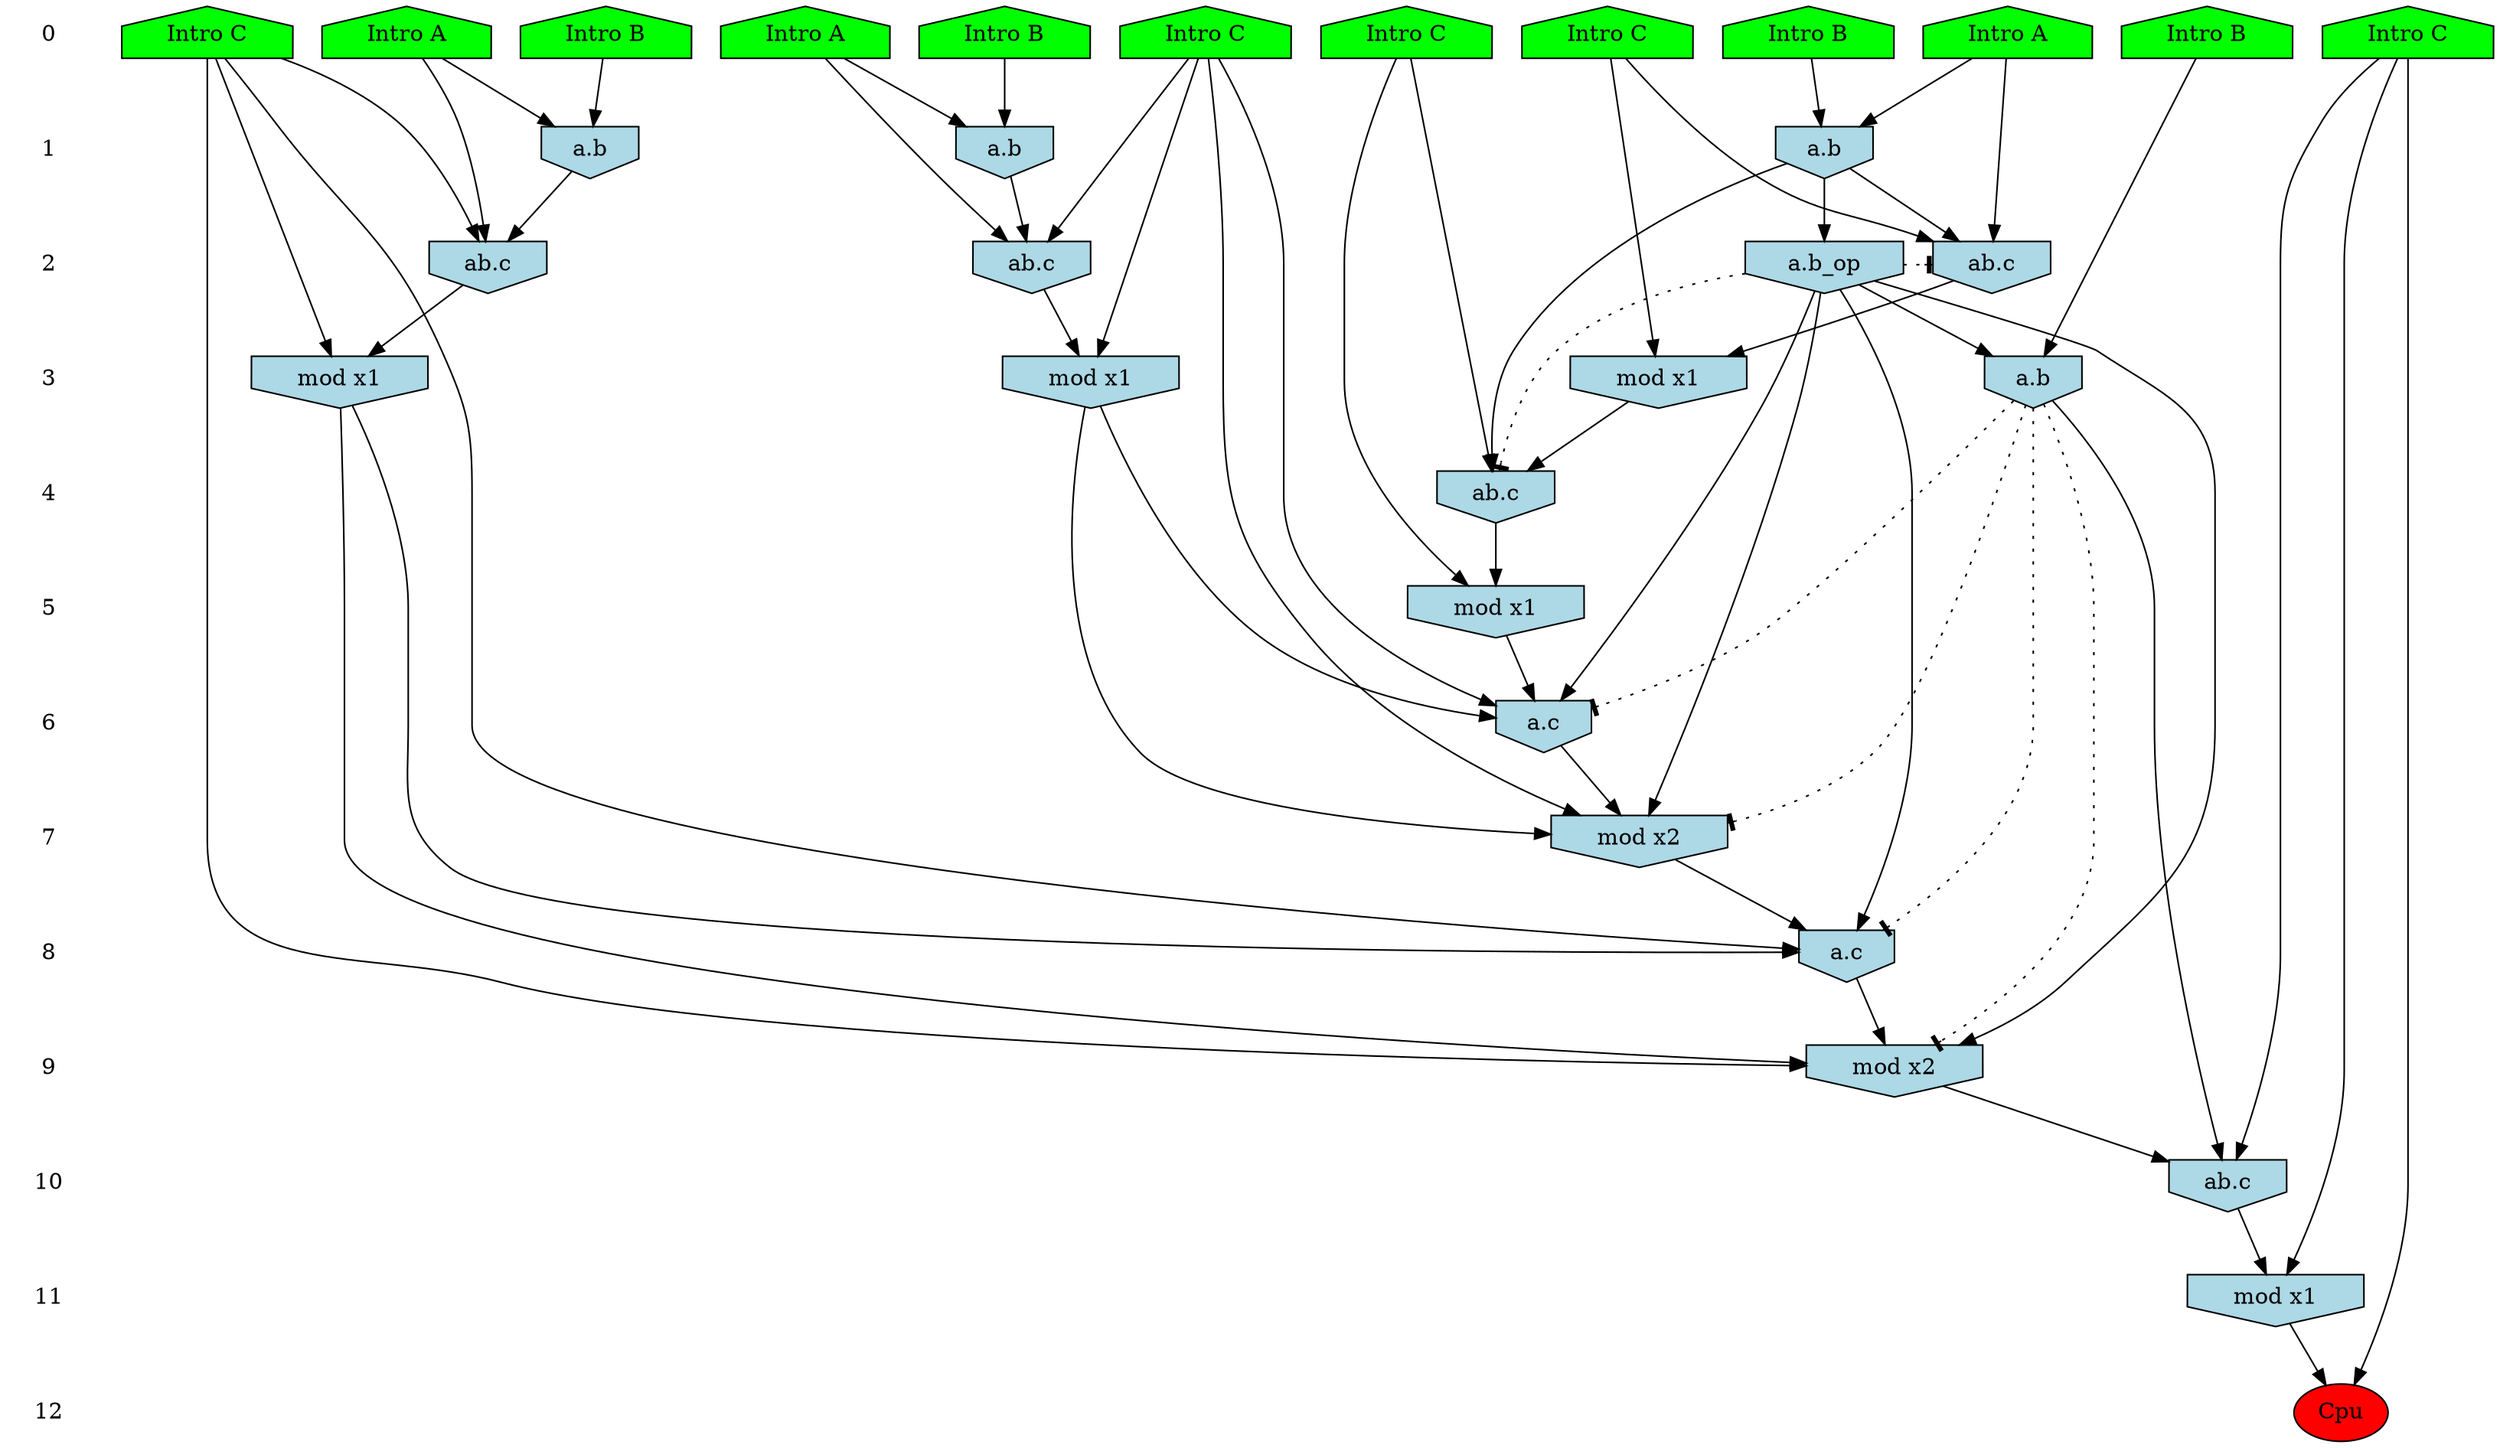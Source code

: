 /* Compression of 1 causal flows obtained in average at 1.231894E+01 t.u */
/* Compressed causal flows were: [1833] */
digraph G{
 ranksep=.5 ; 
{ rank = same ; "0" [shape=plaintext] ; node_1 [label ="Intro B", shape=house, style=filled, fillcolor=green] ;
node_2 [label ="Intro A", shape=house, style=filled, fillcolor=green] ;
node_3 [label ="Intro B", shape=house, style=filled, fillcolor=green] ;
node_4 [label ="Intro A", shape=house, style=filled, fillcolor=green] ;
node_5 [label ="Intro B", shape=house, style=filled, fillcolor=green] ;
node_6 [label ="Intro A", shape=house, style=filled, fillcolor=green] ;
node_7 [label ="Intro B", shape=house, style=filled, fillcolor=green] ;
node_8 [label ="Intro C", shape=house, style=filled, fillcolor=green] ;
node_9 [label ="Intro C", shape=house, style=filled, fillcolor=green] ;
node_10 [label ="Intro C", shape=house, style=filled, fillcolor=green] ;
node_11 [label ="Intro C", shape=house, style=filled, fillcolor=green] ;
node_12 [label ="Intro C", shape=house, style=filled, fillcolor=green] ;
}
{ rank = same ; "1" [shape=plaintext] ; node_13 [label="a.b", shape=invhouse, style=filled, fillcolor = lightblue] ;
node_14 [label="a.b", shape=invhouse, style=filled, fillcolor = lightblue] ;
node_15 [label="a.b", shape=invhouse, style=filled, fillcolor = lightblue] ;
}
{ rank = same ; "2" [shape=plaintext] ; node_16 [label="ab.c", shape=invhouse, style=filled, fillcolor = lightblue] ;
node_17 [label="ab.c", shape=invhouse, style=filled, fillcolor = lightblue] ;
node_20 [label="ab.c", shape=invhouse, style=filled, fillcolor = lightblue] ;
node_24 [label="a.b_op", shape=invhouse, style=filled, fillcolor = lightblue] ;
}
{ rank = same ; "3" [shape=plaintext] ; node_18 [label="mod x1", shape=invhouse, style=filled, fillcolor = lightblue] ;
node_21 [label="mod x1", shape=invhouse, style=filled, fillcolor = lightblue] ;
node_22 [label="mod x1", shape=invhouse, style=filled, fillcolor = lightblue] ;
node_29 [label="a.b", shape=invhouse, style=filled, fillcolor = lightblue] ;
}
{ rank = same ; "4" [shape=plaintext] ; node_19 [label="ab.c", shape=invhouse, style=filled, fillcolor = lightblue] ;
}
{ rank = same ; "5" [shape=plaintext] ; node_23 [label="mod x1", shape=invhouse, style=filled, fillcolor = lightblue] ;
}
{ rank = same ; "6" [shape=plaintext] ; node_25 [label="a.c", shape=invhouse, style=filled, fillcolor = lightblue] ;
}
{ rank = same ; "7" [shape=plaintext] ; node_26 [label="mod x2", shape=invhouse, style=filled, fillcolor = lightblue] ;
}
{ rank = same ; "8" [shape=plaintext] ; node_27 [label="a.c", shape=invhouse, style=filled, fillcolor = lightblue] ;
}
{ rank = same ; "9" [shape=plaintext] ; node_28 [label="mod x2", shape=invhouse, style=filled, fillcolor = lightblue] ;
}
{ rank = same ; "10" [shape=plaintext] ; node_30 [label="ab.c", shape=invhouse, style=filled, fillcolor = lightblue] ;
}
{ rank = same ; "11" [shape=plaintext] ; node_31 [label="mod x1", shape=invhouse, style=filled, fillcolor = lightblue] ;
}
{ rank = same ; "12" [shape=plaintext] ; node_32 [label ="Cpu", style=filled, fillcolor=red] ;
}
"0" -> "1" [style="invis"]; 
"1" -> "2" [style="invis"]; 
"2" -> "3" [style="invis"]; 
"3" -> "4" [style="invis"]; 
"4" -> "5" [style="invis"]; 
"5" -> "6" [style="invis"]; 
"6" -> "7" [style="invis"]; 
"7" -> "8" [style="invis"]; 
"8" -> "9" [style="invis"]; 
"9" -> "10" [style="invis"]; 
"10" -> "11" [style="invis"]; 
"11" -> "12" [style="invis"]; 
node_3 -> node_13
node_6 -> node_13
node_4 -> node_14
node_7 -> node_14
node_2 -> node_15
node_5 -> node_15
node_4 -> node_16
node_9 -> node_16
node_14 -> node_16
node_6 -> node_17
node_12 -> node_17
node_13 -> node_17
node_9 -> node_18
node_16 -> node_18
node_11 -> node_19
node_14 -> node_19
node_18 -> node_19
node_2 -> node_20
node_8 -> node_20
node_15 -> node_20
node_12 -> node_21
node_17 -> node_21
node_8 -> node_22
node_20 -> node_22
node_11 -> node_23
node_19 -> node_23
node_14 -> node_24
node_12 -> node_25
node_21 -> node_25
node_23 -> node_25
node_24 -> node_25
node_12 -> node_26
node_21 -> node_26
node_24 -> node_26
node_25 -> node_26
node_8 -> node_27
node_22 -> node_27
node_24 -> node_27
node_26 -> node_27
node_8 -> node_28
node_22 -> node_28
node_24 -> node_28
node_27 -> node_28
node_1 -> node_29
node_24 -> node_29
node_10 -> node_30
node_28 -> node_30
node_29 -> node_30
node_10 -> node_31
node_30 -> node_31
node_10 -> node_32
node_31 -> node_32
node_24 -> node_19 [style=dotted, arrowhead = tee] 
node_24 -> node_16 [style=dotted, arrowhead = tee] 
node_29 -> node_28 [style=dotted, arrowhead = tee] 
node_29 -> node_27 [style=dotted, arrowhead = tee] 
node_29 -> node_26 [style=dotted, arrowhead = tee] 
node_29 -> node_25 [style=dotted, arrowhead = tee] 
}
/*
 Dot generation time: 0.000161
*/